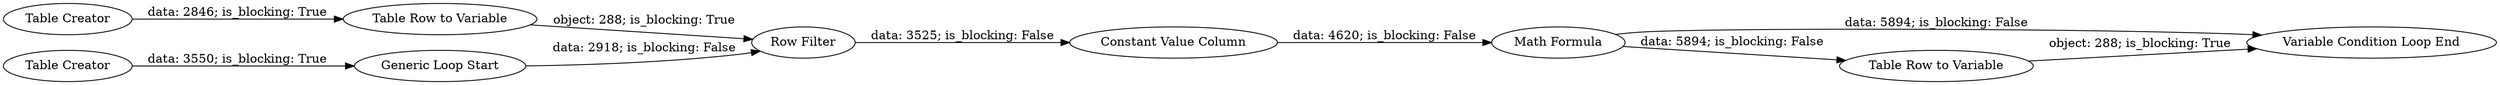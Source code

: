 digraph {
	"5319014042164217038_2" [label="Table Creator"]
	"5319014042164217038_5" [label="Constant Value Column"]
	"5319014042164217038_1" [label="Table Creator"]
	"5319014042164217038_14" [label="Variable Condition Loop End"]
	"5319014042164217038_3" [label="Table Row to Variable"]
	"5319014042164217038_7" [label="Table Row to Variable"]
	"5319014042164217038_10" [label="Row Filter"]
	"5319014042164217038_6" [label="Math Formula"]
	"5319014042164217038_16" [label="Generic Loop Start"]
	"5319014042164217038_2" -> "5319014042164217038_3" [label="data: 2846; is_blocking: True"]
	"5319014042164217038_6" -> "5319014042164217038_7" [label="data: 5894; is_blocking: False"]
	"5319014042164217038_6" -> "5319014042164217038_14" [label="data: 5894; is_blocking: False"]
	"5319014042164217038_10" -> "5319014042164217038_5" [label="data: 3525; is_blocking: False"]
	"5319014042164217038_7" -> "5319014042164217038_14" [label="object: 288; is_blocking: True"]
	"5319014042164217038_1" -> "5319014042164217038_16" [label="data: 3550; is_blocking: True"]
	"5319014042164217038_3" -> "5319014042164217038_10" [label="object: 288; is_blocking: True"]
	"5319014042164217038_5" -> "5319014042164217038_6" [label="data: 4620; is_blocking: False"]
	"5319014042164217038_16" -> "5319014042164217038_10" [label="data: 2918; is_blocking: False"]
	rankdir=LR
}
